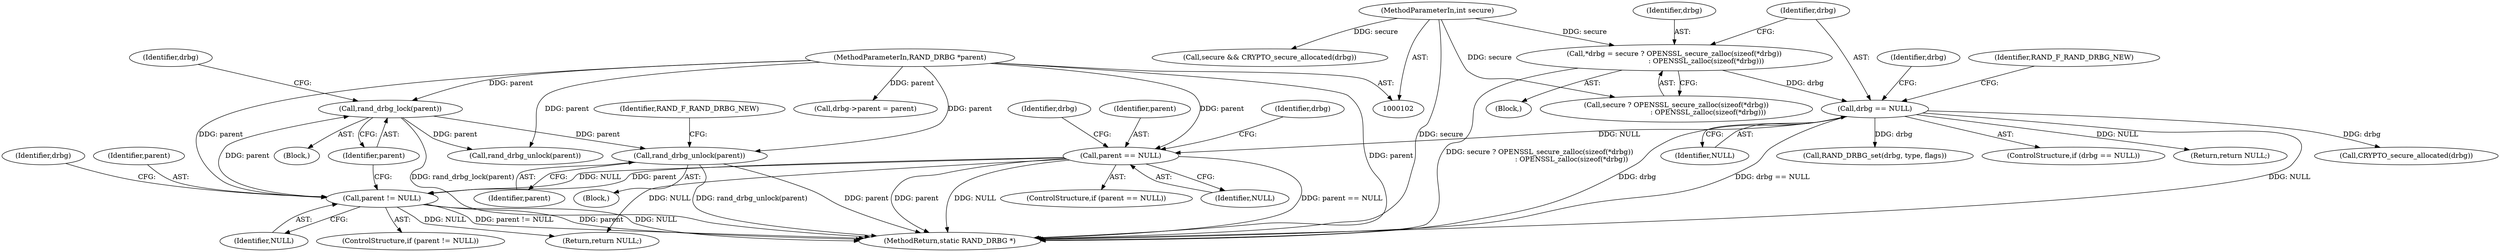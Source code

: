 digraph "0_openssl_1b0fe00e2704b5e20334a16d3c9099d1ba2ef1be_1@API" {
"1000230" [label="(Call,rand_drbg_unlock(parent))"];
"1000219" [label="(Call,rand_drbg_lock(parent))"];
"1000215" [label="(Call,parent != NULL)"];
"1000150" [label="(Call,parent == NULL)"];
"1000106" [label="(MethodParameterIn,RAND_DRBG *parent)"];
"1000122" [label="(Call,drbg == NULL)"];
"1000109" [label="(Call,*drbg = secure ? OPENSSL_secure_zalloc(sizeof(*drbg))\n                             : OPENSSL_zalloc(sizeof(*drbg)))"];
"1000103" [label="(MethodParameterIn,int secure)"];
"1000137" [label="(Call,CRYPTO_secure_allocated(drbg))"];
"1000151" [label="(Identifier,parent)"];
"1000217" [label="(Identifier,NULL)"];
"1000224" [label="(Identifier,drbg)"];
"1000214" [label="(ControlStructure,if (parent != NULL))"];
"1000239" [label="(Identifier,drbg)"];
"1000123" [label="(Identifier,drbg)"];
"1000219" [label="(Call,rand_drbg_lock(parent))"];
"1000216" [label="(Identifier,parent)"];
"1000107" [label="(Block,)"];
"1000133" [label="(Identifier,drbg)"];
"1000245" [label="(MethodReturn,static RAND_DRBG *)"];
"1000229" [label="(Block,)"];
"1000230" [label="(Call,rand_drbg_unlock(parent))"];
"1000243" [label="(Return,return NULL;)"];
"1000215" [label="(Call,parent != NULL)"];
"1000127" [label="(Identifier,RAND_F_RAND_DRBG_NEW)"];
"1000144" [label="(Call,drbg->parent = parent)"];
"1000111" [label="(Call,secure ? OPENSSL_secure_zalloc(sizeof(*drbg))\n                             : OPENSSL_zalloc(sizeof(*drbg)))"];
"1000188" [label="(Identifier,drbg)"];
"1000124" [label="(Identifier,NULL)"];
"1000220" [label="(Identifier,parent)"];
"1000231" [label="(Identifier,parent)"];
"1000103" [label="(MethodParameterIn,int secure)"];
"1000152" [label="(Identifier,NULL)"];
"1000110" [label="(Identifier,drbg)"];
"1000156" [label="(Identifier,drbg)"];
"1000208" [label="(Call,RAND_DRBG_set(drbg, type, flags))"];
"1000150" [label="(Call,parent == NULL)"];
"1000236" [label="(Call,rand_drbg_unlock(parent))"];
"1000135" [label="(Call,secure && CRYPTO_secure_allocated(drbg))"];
"1000121" [label="(ControlStructure,if (drbg == NULL))"];
"1000218" [label="(Block,)"];
"1000129" [label="(Return,return NULL;)"];
"1000149" [label="(ControlStructure,if (parent == NULL))"];
"1000122" [label="(Call,drbg == NULL)"];
"1000109" [label="(Call,*drbg = secure ? OPENSSL_secure_zalloc(sizeof(*drbg))\n                             : OPENSSL_zalloc(sizeof(*drbg)))"];
"1000233" [label="(Identifier,RAND_F_RAND_DRBG_NEW)"];
"1000106" [label="(MethodParameterIn,RAND_DRBG *parent)"];
"1000230" -> "1000229"  [label="AST: "];
"1000230" -> "1000231"  [label="CFG: "];
"1000231" -> "1000230"  [label="AST: "];
"1000233" -> "1000230"  [label="CFG: "];
"1000230" -> "1000245"  [label="DDG: parent"];
"1000230" -> "1000245"  [label="DDG: rand_drbg_unlock(parent)"];
"1000219" -> "1000230"  [label="DDG: parent"];
"1000106" -> "1000230"  [label="DDG: parent"];
"1000219" -> "1000218"  [label="AST: "];
"1000219" -> "1000220"  [label="CFG: "];
"1000220" -> "1000219"  [label="AST: "];
"1000224" -> "1000219"  [label="CFG: "];
"1000219" -> "1000245"  [label="DDG: rand_drbg_lock(parent)"];
"1000215" -> "1000219"  [label="DDG: parent"];
"1000106" -> "1000219"  [label="DDG: parent"];
"1000219" -> "1000236"  [label="DDG: parent"];
"1000215" -> "1000214"  [label="AST: "];
"1000215" -> "1000217"  [label="CFG: "];
"1000216" -> "1000215"  [label="AST: "];
"1000217" -> "1000215"  [label="AST: "];
"1000220" -> "1000215"  [label="CFG: "];
"1000239" -> "1000215"  [label="CFG: "];
"1000215" -> "1000245"  [label="DDG: parent"];
"1000215" -> "1000245"  [label="DDG: NULL"];
"1000215" -> "1000245"  [label="DDG: parent != NULL"];
"1000150" -> "1000215"  [label="DDG: parent"];
"1000150" -> "1000215"  [label="DDG: NULL"];
"1000106" -> "1000215"  [label="DDG: parent"];
"1000215" -> "1000243"  [label="DDG: NULL"];
"1000150" -> "1000149"  [label="AST: "];
"1000150" -> "1000152"  [label="CFG: "];
"1000151" -> "1000150"  [label="AST: "];
"1000152" -> "1000150"  [label="AST: "];
"1000156" -> "1000150"  [label="CFG: "];
"1000188" -> "1000150"  [label="CFG: "];
"1000150" -> "1000245"  [label="DDG: parent"];
"1000150" -> "1000245"  [label="DDG: NULL"];
"1000150" -> "1000245"  [label="DDG: parent == NULL"];
"1000106" -> "1000150"  [label="DDG: parent"];
"1000122" -> "1000150"  [label="DDG: NULL"];
"1000150" -> "1000243"  [label="DDG: NULL"];
"1000106" -> "1000102"  [label="AST: "];
"1000106" -> "1000245"  [label="DDG: parent"];
"1000106" -> "1000144"  [label="DDG: parent"];
"1000106" -> "1000236"  [label="DDG: parent"];
"1000122" -> "1000121"  [label="AST: "];
"1000122" -> "1000124"  [label="CFG: "];
"1000123" -> "1000122"  [label="AST: "];
"1000124" -> "1000122"  [label="AST: "];
"1000127" -> "1000122"  [label="CFG: "];
"1000133" -> "1000122"  [label="CFG: "];
"1000122" -> "1000245"  [label="DDG: drbg"];
"1000122" -> "1000245"  [label="DDG: drbg == NULL"];
"1000122" -> "1000245"  [label="DDG: NULL"];
"1000109" -> "1000122"  [label="DDG: drbg"];
"1000122" -> "1000129"  [label="DDG: NULL"];
"1000122" -> "1000137"  [label="DDG: drbg"];
"1000122" -> "1000208"  [label="DDG: drbg"];
"1000109" -> "1000107"  [label="AST: "];
"1000109" -> "1000111"  [label="CFG: "];
"1000110" -> "1000109"  [label="AST: "];
"1000111" -> "1000109"  [label="AST: "];
"1000123" -> "1000109"  [label="CFG: "];
"1000109" -> "1000245"  [label="DDG: secure ? OPENSSL_secure_zalloc(sizeof(*drbg))\n                             : OPENSSL_zalloc(sizeof(*drbg))"];
"1000103" -> "1000109"  [label="DDG: secure"];
"1000103" -> "1000102"  [label="AST: "];
"1000103" -> "1000245"  [label="DDG: secure"];
"1000103" -> "1000111"  [label="DDG: secure"];
"1000103" -> "1000135"  [label="DDG: secure"];
}
